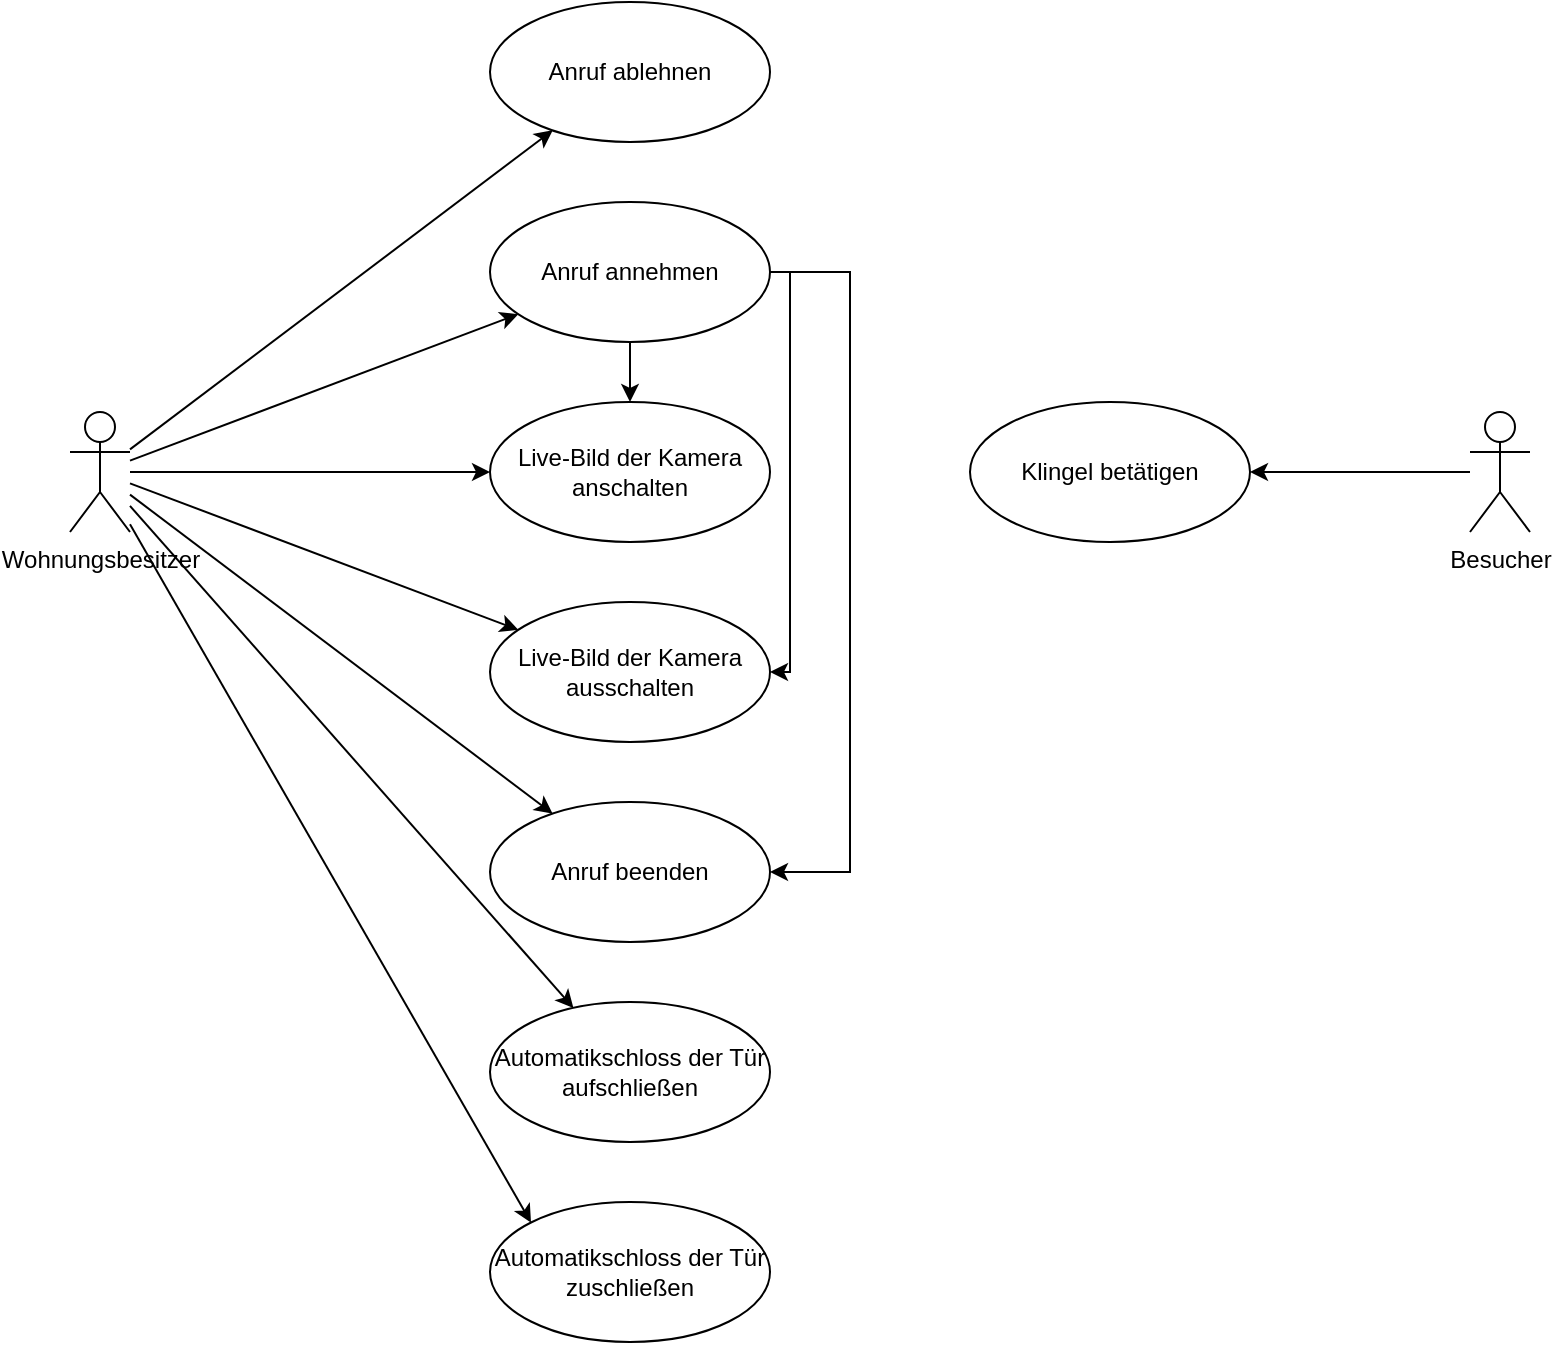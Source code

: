 <mxfile version="20.6.0" type="github" pages="4">
  <diagram id="9683CgnAG9iSsfslkuzx" name="Klingeln bei einem Mehrfamilienhaus">
    <mxGraphModel dx="1753" dy="684" grid="1" gridSize="10" guides="1" tooltips="1" connect="1" arrows="1" fold="1" page="1" pageScale="1" pageWidth="827" pageHeight="1169" math="0" shadow="0">
      <root>
        <mxCell id="0" />
        <mxCell id="1" parent="0" />
        <mxCell id="H2sUAbrCjyI3HVD_D6Cz-8" style="rounded=0;orthogonalLoop=1;jettySize=auto;html=1;" parent="1" source="H2sUAbrCjyI3HVD_D6Cz-1" target="H2sUAbrCjyI3HVD_D6Cz-3" edge="1">
          <mxGeometry relative="1" as="geometry" />
        </mxCell>
        <mxCell id="H2sUAbrCjyI3HVD_D6Cz-9" style="edgeStyle=none;rounded=0;orthogonalLoop=1;jettySize=auto;html=1;" parent="1" source="H2sUAbrCjyI3HVD_D6Cz-1" target="H2sUAbrCjyI3HVD_D6Cz-4" edge="1">
          <mxGeometry relative="1" as="geometry" />
        </mxCell>
        <mxCell id="H2sUAbrCjyI3HVD_D6Cz-10" style="edgeStyle=none;rounded=0;orthogonalLoop=1;jettySize=auto;html=1;" parent="1" source="H2sUAbrCjyI3HVD_D6Cz-1" target="H2sUAbrCjyI3HVD_D6Cz-6" edge="1">
          <mxGeometry relative="1" as="geometry" />
        </mxCell>
        <mxCell id="H2sUAbrCjyI3HVD_D6Cz-11" style="edgeStyle=none;rounded=0;orthogonalLoop=1;jettySize=auto;html=1;" parent="1" source="H2sUAbrCjyI3HVD_D6Cz-1" target="H2sUAbrCjyI3HVD_D6Cz-7" edge="1">
          <mxGeometry relative="1" as="geometry" />
        </mxCell>
        <mxCell id="H2sUAbrCjyI3HVD_D6Cz-13" style="edgeStyle=none;rounded=0;orthogonalLoop=1;jettySize=auto;html=1;" parent="1" source="H2sUAbrCjyI3HVD_D6Cz-1" target="H2sUAbrCjyI3HVD_D6Cz-5" edge="1">
          <mxGeometry relative="1" as="geometry" />
        </mxCell>
        <mxCell id="H2sUAbrCjyI3HVD_D6Cz-21" style="edgeStyle=none;rounded=0;orthogonalLoop=1;jettySize=auto;html=1;entryX=0;entryY=0;entryDx=0;entryDy=0;" parent="1" source="H2sUAbrCjyI3HVD_D6Cz-1" target="H2sUAbrCjyI3HVD_D6Cz-20" edge="1">
          <mxGeometry relative="1" as="geometry" />
        </mxCell>
        <mxCell id="9yt23cUk8mRBP5bSDofl-4" style="rounded=0;orthogonalLoop=1;jettySize=auto;html=1;" parent="1" source="H2sUAbrCjyI3HVD_D6Cz-1" target="9yt23cUk8mRBP5bSDofl-1" edge="1">
          <mxGeometry relative="1" as="geometry" />
        </mxCell>
        <mxCell id="H2sUAbrCjyI3HVD_D6Cz-1" value="Wohnungsbesitzer" style="shape=umlActor;verticalLabelPosition=bottom;verticalAlign=top;html=1;" parent="1" vertex="1">
          <mxGeometry x="40" y="295" width="30" height="60" as="geometry" />
        </mxCell>
        <mxCell id="H2sUAbrCjyI3HVD_D6Cz-19" style="edgeStyle=none;rounded=0;orthogonalLoop=1;jettySize=auto;html=1;" parent="1" source="H2sUAbrCjyI3HVD_D6Cz-2" target="H2sUAbrCjyI3HVD_D6Cz-17" edge="1">
          <mxGeometry relative="1" as="geometry" />
        </mxCell>
        <mxCell id="H2sUAbrCjyI3HVD_D6Cz-2" value="Besucher" style="shape=umlActor;verticalLabelPosition=bottom;verticalAlign=top;html=1;" parent="1" vertex="1">
          <mxGeometry x="740" y="295" width="30" height="60" as="geometry" />
        </mxCell>
        <mxCell id="7n0-RG5vhHjVjFanLFle-1" style="edgeStyle=none;rounded=0;orthogonalLoop=1;jettySize=auto;html=1;" parent="1" source="H2sUAbrCjyI3HVD_D6Cz-3" target="H2sUAbrCjyI3HVD_D6Cz-6" edge="1">
          <mxGeometry relative="1" as="geometry" />
        </mxCell>
        <mxCell id="7n0-RG5vhHjVjFanLFle-2" style="edgeStyle=orthogonalEdgeStyle;rounded=0;orthogonalLoop=1;jettySize=auto;html=1;" parent="1" source="H2sUAbrCjyI3HVD_D6Cz-3" target="H2sUAbrCjyI3HVD_D6Cz-7" edge="1">
          <mxGeometry relative="1" as="geometry">
            <Array as="points">
              <mxPoint x="400" y="225" />
              <mxPoint x="400" y="425" />
            </Array>
          </mxGeometry>
        </mxCell>
        <mxCell id="9yt23cUk8mRBP5bSDofl-3" style="edgeStyle=orthogonalEdgeStyle;rounded=0;orthogonalLoop=1;jettySize=auto;html=1;" parent="1" source="H2sUAbrCjyI3HVD_D6Cz-3" target="9yt23cUk8mRBP5bSDofl-1" edge="1">
          <mxGeometry relative="1" as="geometry">
            <Array as="points">
              <mxPoint x="430" y="225" />
              <mxPoint x="430" y="525" />
            </Array>
          </mxGeometry>
        </mxCell>
        <mxCell id="H2sUAbrCjyI3HVD_D6Cz-3" value="Anruf annehmen" style="ellipse;whiteSpace=wrap;html=1;" parent="1" vertex="1">
          <mxGeometry x="250" y="190" width="140" height="70" as="geometry" />
        </mxCell>
        <mxCell id="H2sUAbrCjyI3HVD_D6Cz-4" value="Anruf ablehnen" style="ellipse;whiteSpace=wrap;html=1;" parent="1" vertex="1">
          <mxGeometry x="250" y="90" width="140" height="70" as="geometry" />
        </mxCell>
        <mxCell id="H2sUAbrCjyI3HVD_D6Cz-5" value="Automatikschloss der Tür aufschließen" style="ellipse;whiteSpace=wrap;html=1;" parent="1" vertex="1">
          <mxGeometry x="250" y="590" width="140" height="70" as="geometry" />
        </mxCell>
        <mxCell id="H2sUAbrCjyI3HVD_D6Cz-6" value="Live-Bild der Kamera anschalten" style="ellipse;whiteSpace=wrap;html=1;" parent="1" vertex="1">
          <mxGeometry x="250" y="290" width="140" height="70" as="geometry" />
        </mxCell>
        <mxCell id="H2sUAbrCjyI3HVD_D6Cz-7" value="Live-Bild der Kamera ausschalten" style="ellipse;whiteSpace=wrap;html=1;" parent="1" vertex="1">
          <mxGeometry x="250" y="390" width="140" height="70" as="geometry" />
        </mxCell>
        <mxCell id="H2sUAbrCjyI3HVD_D6Cz-17" value="Klingel betätigen" style="ellipse;whiteSpace=wrap;html=1;" parent="1" vertex="1">
          <mxGeometry x="490" y="290" width="140" height="70" as="geometry" />
        </mxCell>
        <mxCell id="H2sUAbrCjyI3HVD_D6Cz-20" value="Automatikschloss der Tür zuschließen" style="ellipse;whiteSpace=wrap;html=1;" parent="1" vertex="1">
          <mxGeometry x="250" y="690" width="140" height="70" as="geometry" />
        </mxCell>
        <mxCell id="9yt23cUk8mRBP5bSDofl-1" value="Anruf beenden" style="ellipse;whiteSpace=wrap;html=1;" parent="1" vertex="1">
          <mxGeometry x="250" y="490" width="140" height="70" as="geometry" />
        </mxCell>
      </root>
    </mxGraphModel>
  </diagram>
  <diagram id="JxEIH-Uk0lNDoZk8EkzT" name="Vandalismus">
    <mxGraphModel dx="1490" dy="581" grid="1" gridSize="10" guides="1" tooltips="1" connect="1" arrows="1" fold="1" page="1" pageScale="1" pageWidth="827" pageHeight="1169" math="0" shadow="0">
      <root>
        <mxCell id="0" />
        <mxCell id="1" parent="0" />
        <mxCell id="zpUe-gpLJ5Kz6TNS0Bf4-2" style="edgeStyle=none;rounded=0;orthogonalLoop=1;jettySize=auto;html=1;" parent="1" source="NY1Xv3dAFsydf8nAv5eL-1" target="zpUe-gpLJ5Kz6TNS0Bf4-1" edge="1">
          <mxGeometry relative="1" as="geometry" />
        </mxCell>
        <mxCell id="NY1Xv3dAFsydf8nAv5eL-1" value="Hausverwalter" style="shape=umlActor;verticalLabelPosition=bottom;verticalAlign=top;html=1;" parent="1" vertex="1">
          <mxGeometry x="60" y="275" width="30" height="60" as="geometry" />
        </mxCell>
        <mxCell id="zpUe-gpLJ5Kz6TNS0Bf4-1" value="Aufgezeichnetes Videomaterial einsehen" style="ellipse;whiteSpace=wrap;html=1;" parent="1" vertex="1">
          <mxGeometry x="190" y="270" width="140" height="70" as="geometry" />
        </mxCell>
      </root>
    </mxGraphModel>
  </diagram>
  <diagram id="DC1BSAgUDb4t2_rW9QcT" name="Industrieanlage reparieren">
    <mxGraphModel dx="1753" dy="684" grid="1" gridSize="10" guides="1" tooltips="1" connect="1" arrows="1" fold="1" page="1" pageScale="1" pageWidth="827" pageHeight="1169" math="0" shadow="0">
      <root>
        <mxCell id="0" />
        <mxCell id="1" parent="0" />
        <mxCell id="pZJmo8JlD3yYk8fXAs_a-1" style="edgeStyle=orthogonalEdgeStyle;rounded=0;orthogonalLoop=1;jettySize=auto;html=1;entryX=1;entryY=0.5;entryDx=0;entryDy=0;exitX=1;exitY=0.5;exitDx=0;exitDy=0;" edge="1" parent="1" source="X-M2JpFEYGyv65lq07dr-2" target="K_--6l42lXjtmq69ku_P-1">
          <mxGeometry relative="1" as="geometry">
            <Array as="points">
              <mxPoint x="470" y="655" />
              <mxPoint x="470" y="155" />
            </Array>
          </mxGeometry>
        </mxCell>
        <mxCell id="X-M2JpFEYGyv65lq07dr-2" value="Anruf weiterleiten" style="ellipse;whiteSpace=wrap;html=1;" parent="1" vertex="1">
          <mxGeometry x="300" y="620" width="140" height="70" as="geometry" />
        </mxCell>
        <mxCell id="KxeY4YuqUHuB_UMcK9AJ-7" style="edgeStyle=orthogonalEdgeStyle;rounded=0;orthogonalLoop=1;jettySize=auto;html=1;" parent="1" source="naO0QrR7ccBmNV11BkrM-1" target="KxeY4YuqUHuB_UMcK9AJ-4" edge="1">
          <mxGeometry relative="1" as="geometry">
            <Array as="points">
              <mxPoint x="280" y="755" />
              <mxPoint x="280" y="455" />
            </Array>
          </mxGeometry>
        </mxCell>
        <mxCell id="KxeY4YuqUHuB_UMcK9AJ-8" style="edgeStyle=orthogonalEdgeStyle;rounded=0;orthogonalLoop=1;jettySize=auto;html=1;" parent="1" source="naO0QrR7ccBmNV11BkrM-1" target="KxeY4YuqUHuB_UMcK9AJ-3" edge="1">
          <mxGeometry relative="1" as="geometry">
            <Array as="points">
              <mxPoint x="260" y="755" />
              <mxPoint x="260" y="355" />
            </Array>
          </mxGeometry>
        </mxCell>
        <mxCell id="1OUGvyOp0VnbtjsXrxqf-1" style="edgeStyle=orthogonalEdgeStyle;rounded=0;orthogonalLoop=1;jettySize=auto;html=1;" parent="1" source="naO0QrR7ccBmNV11BkrM-1" target="naO0QrR7ccBmNV11BkrM-3" edge="1">
          <mxGeometry relative="1" as="geometry">
            <Array as="points">
              <mxPoint x="290" y="755" />
              <mxPoint x="290" y="555" />
            </Array>
          </mxGeometry>
        </mxCell>
        <mxCell id="naO0QrR7ccBmNV11BkrM-1" value="Anruf annehmen" style="ellipse;whiteSpace=wrap;html=1;" parent="1" vertex="1">
          <mxGeometry x="300" y="720" width="140" height="70" as="geometry" />
        </mxCell>
        <mxCell id="naO0QrR7ccBmNV11BkrM-2" value="Anruf ablehnen" style="ellipse;whiteSpace=wrap;html=1;" parent="1" vertex="1">
          <mxGeometry x="300" y="820" width="140" height="70" as="geometry" />
        </mxCell>
        <mxCell id="naO0QrR7ccBmNV11BkrM-3" value="Anruf beenden" style="ellipse;whiteSpace=wrap;html=1;" parent="1" vertex="1">
          <mxGeometry x="300" y="520" width="140" height="70" as="geometry" />
        </mxCell>
        <mxCell id="wXhkDM2_RsmrbqnzqRcJ-8" style="edgeStyle=none;rounded=0;orthogonalLoop=1;jettySize=auto;html=1;" parent="1" source="wXhkDM2_RsmrbqnzqRcJ-1" target="naO0QrR7ccBmNV11BkrM-3" edge="1">
          <mxGeometry relative="1" as="geometry" />
        </mxCell>
        <mxCell id="KxeY4YuqUHuB_UMcK9AJ-5" style="edgeStyle=none;rounded=0;orthogonalLoop=1;jettySize=auto;html=1;" parent="1" source="wXhkDM2_RsmrbqnzqRcJ-1" target="KxeY4YuqUHuB_UMcK9AJ-3" edge="1">
          <mxGeometry relative="1" as="geometry" />
        </mxCell>
        <mxCell id="KxeY4YuqUHuB_UMcK9AJ-6" style="edgeStyle=none;rounded=0;orthogonalLoop=1;jettySize=auto;html=1;" parent="1" source="wXhkDM2_RsmrbqnzqRcJ-1" target="KxeY4YuqUHuB_UMcK9AJ-4" edge="1">
          <mxGeometry relative="1" as="geometry" />
        </mxCell>
        <mxCell id="K_--6l42lXjtmq69ku_P-3" style="rounded=0;orthogonalLoop=1;jettySize=auto;html=1;" parent="1" source="wXhkDM2_RsmrbqnzqRcJ-1" target="K_--6l42lXjtmq69ku_P-2" edge="1">
          <mxGeometry relative="1" as="geometry" />
        </mxCell>
        <mxCell id="K_--6l42lXjtmq69ku_P-4" style="edgeStyle=none;rounded=0;orthogonalLoop=1;jettySize=auto;html=1;" parent="1" source="wXhkDM2_RsmrbqnzqRcJ-1" target="K_--6l42lXjtmq69ku_P-1" edge="1">
          <mxGeometry relative="1" as="geometry" />
        </mxCell>
        <mxCell id="wXhkDM2_RsmrbqnzqRcJ-1" value="Industrie-Mitarbeiter" style="shape=umlActor;verticalLabelPosition=bottom;verticalAlign=top;html=1;" parent="1" vertex="1">
          <mxGeometry x="70" y="385" width="30" height="60" as="geometry" />
        </mxCell>
        <mxCell id="wXhkDM2_RsmrbqnzqRcJ-4" style="edgeStyle=none;rounded=0;orthogonalLoop=1;jettySize=auto;html=1;" parent="1" source="wXhkDM2_RsmrbqnzqRcJ-3" target="X-M2JpFEYGyv65lq07dr-2" edge="1">
          <mxGeometry relative="1" as="geometry" />
        </mxCell>
        <mxCell id="wXhkDM2_RsmrbqnzqRcJ-5" style="edgeStyle=none;rounded=0;orthogonalLoop=1;jettySize=auto;html=1;entryX=1;entryY=0.5;entryDx=0;entryDy=0;" parent="1" source="wXhkDM2_RsmrbqnzqRcJ-3" target="naO0QrR7ccBmNV11BkrM-3" edge="1">
          <mxGeometry relative="1" as="geometry" />
        </mxCell>
        <mxCell id="wXhkDM2_RsmrbqnzqRcJ-6" style="edgeStyle=none;rounded=0;orthogonalLoop=1;jettySize=auto;html=1;" parent="1" source="wXhkDM2_RsmrbqnzqRcJ-3" target="naO0QrR7ccBmNV11BkrM-1" edge="1">
          <mxGeometry relative="1" as="geometry" />
        </mxCell>
        <mxCell id="wXhkDM2_RsmrbqnzqRcJ-7" style="edgeStyle=none;rounded=0;orthogonalLoop=1;jettySize=auto;html=1;" parent="1" source="wXhkDM2_RsmrbqnzqRcJ-3" target="naO0QrR7ccBmNV11BkrM-2" edge="1">
          <mxGeometry relative="1" as="geometry" />
        </mxCell>
        <mxCell id="wXhkDM2_RsmrbqnzqRcJ-3" value="Reparatur-Mitarbeiter" style="shape=umlActor;verticalLabelPosition=bottom;verticalAlign=top;html=1;" parent="1" vertex="1">
          <mxGeometry x="650" y="660" width="30" height="60" as="geometry" />
        </mxCell>
        <mxCell id="KxeY4YuqUHuB_UMcK9AJ-3" value="Bildschirmfreigabe starten" style="ellipse;whiteSpace=wrap;html=1;" parent="1" vertex="1">
          <mxGeometry x="300" y="320" width="140" height="70" as="geometry" />
        </mxCell>
        <mxCell id="KxeY4YuqUHuB_UMcK9AJ-4" value="Bildschirmfreigabe stoppen" style="ellipse;whiteSpace=wrap;html=1;" parent="1" vertex="1">
          <mxGeometry x="300" y="420" width="140" height="70" as="geometry" />
        </mxCell>
        <mxCell id="uhVxTOPtJ2M5VANh4xEp-1" style="edgeStyle=orthogonalEdgeStyle;rounded=0;orthogonalLoop=1;jettySize=auto;html=1;" edge="1" parent="1" source="K_--6l42lXjtmq69ku_P-1" target="K_--6l42lXjtmq69ku_P-2">
          <mxGeometry relative="1" as="geometry" />
        </mxCell>
        <mxCell id="K_--6l42lXjtmq69ku_P-1" value="Kontakt suchen und auswählen" style="ellipse;whiteSpace=wrap;html=1;" parent="1" vertex="1">
          <mxGeometry x="300" y="120" width="140" height="70" as="geometry" />
        </mxCell>
        <mxCell id="K_--6l42lXjtmq69ku_P-2" value="Kontakt anrufen" style="ellipse;whiteSpace=wrap;html=1;" parent="1" vertex="1">
          <mxGeometry x="300" y="220" width="140" height="70" as="geometry" />
        </mxCell>
      </root>
    </mxGraphModel>
  </diagram>
  <diagram id="wNCC-YN0mPjggOWZhk0P" name="Zimmerservice">
    <mxGraphModel dx="1490" dy="581" grid="1" gridSize="10" guides="1" tooltips="1" connect="1" arrows="1" fold="1" page="1" pageScale="1" pageWidth="827" pageHeight="1169" math="0" shadow="0">
      <root>
        <mxCell id="0" />
        <mxCell id="1" parent="0" />
        <mxCell id="f4G6d4ESCpuel53y0smk-2" style="edgeStyle=none;rounded=0;orthogonalLoop=1;jettySize=auto;html=1;" parent="1" source="eITpSbHSYu2vecG4eaP6-1" target="5KBEn8xQkYRYPp7Ggdv--1" edge="1">
          <mxGeometry relative="1" as="geometry" />
        </mxCell>
        <mxCell id="f4G6d4ESCpuel53y0smk-3" style="edgeStyle=none;rounded=0;orthogonalLoop=1;jettySize=auto;html=1;" parent="1" source="eITpSbHSYu2vecG4eaP6-1" target="5KBEn8xQkYRYPp7Ggdv--2" edge="1">
          <mxGeometry relative="1" as="geometry" />
        </mxCell>
        <mxCell id="f4G6d4ESCpuel53y0smk-6" style="edgeStyle=none;rounded=0;orthogonalLoop=1;jettySize=auto;html=1;" parent="1" source="eITpSbHSYu2vecG4eaP6-1" target="f4G6d4ESCpuel53y0smk-1" edge="1">
          <mxGeometry relative="1" as="geometry" />
        </mxCell>
        <mxCell id="eITpSbHSYu2vecG4eaP6-1" value="Hotelgast" style="shape=umlActor;verticalLabelPosition=bottom;verticalAlign=top;html=1;" parent="1" vertex="1">
          <mxGeometry x="70" y="260" width="30" height="60" as="geometry" />
        </mxCell>
        <mxCell id="c8Du09bSsaoddzDz6t1H-5" style="edgeStyle=none;rounded=0;orthogonalLoop=1;jettySize=auto;html=1;" parent="1" source="orSrijJYiG3t8mVnugKc-2" target="f4G6d4ESCpuel53y0smk-1" edge="1">
          <mxGeometry relative="1" as="geometry" />
        </mxCell>
        <mxCell id="orSrijJYiG3t8mVnugKc-2" value="Anruf annehmen" style="ellipse;whiteSpace=wrap;html=1;" parent="1" vertex="1">
          <mxGeometry x="320" y="355" width="140" height="70" as="geometry" />
        </mxCell>
        <mxCell id="orSrijJYiG3t8mVnugKc-3" value="Anruf ablehnen" style="ellipse;whiteSpace=wrap;html=1;" parent="1" vertex="1">
          <mxGeometry x="320" y="455" width="140" height="70" as="geometry" />
        </mxCell>
        <mxCell id="KoupwvQdnqbXzfXtrWai-1" style="edgeStyle=orthogonalEdgeStyle;rounded=0;orthogonalLoop=1;jettySize=auto;html=1;" edge="1" parent="1" source="5KBEn8xQkYRYPp7Ggdv--1" target="5KBEn8xQkYRYPp7Ggdv--2">
          <mxGeometry relative="1" as="geometry" />
        </mxCell>
        <mxCell id="5KBEn8xQkYRYPp7Ggdv--1" value="Kontakt suchen und auswählen" style="ellipse;whiteSpace=wrap;html=1;" parent="1" vertex="1">
          <mxGeometry x="320" y="55" width="140" height="70" as="geometry" />
        </mxCell>
        <mxCell id="5KBEn8xQkYRYPp7Ggdv--2" value="Kontakt anrufen" style="ellipse;whiteSpace=wrap;html=1;" parent="1" vertex="1">
          <mxGeometry x="320" y="155" width="140" height="70" as="geometry" />
        </mxCell>
        <mxCell id="f4G6d4ESCpuel53y0smk-1" value="Anruf beenden" style="ellipse;whiteSpace=wrap;html=1;" parent="1" vertex="1">
          <mxGeometry x="320" y="255" width="140" height="70" as="geometry" />
        </mxCell>
        <mxCell id="c8Du09bSsaoddzDz6t1H-2" style="edgeStyle=none;rounded=0;orthogonalLoop=1;jettySize=auto;html=1;" parent="1" source="c8Du09bSsaoddzDz6t1H-1" target="orSrijJYiG3t8mVnugKc-3" edge="1">
          <mxGeometry relative="1" as="geometry" />
        </mxCell>
        <mxCell id="c8Du09bSsaoddzDz6t1H-3" style="edgeStyle=none;rounded=0;orthogonalLoop=1;jettySize=auto;html=1;" parent="1" source="c8Du09bSsaoddzDz6t1H-1" target="orSrijJYiG3t8mVnugKc-2" edge="1">
          <mxGeometry relative="1" as="geometry" />
        </mxCell>
        <mxCell id="c8Du09bSsaoddzDz6t1H-4" style="edgeStyle=none;rounded=0;orthogonalLoop=1;jettySize=auto;html=1;" parent="1" source="c8Du09bSsaoddzDz6t1H-1" target="f4G6d4ESCpuel53y0smk-1" edge="1">
          <mxGeometry relative="1" as="geometry" />
        </mxCell>
        <mxCell id="c8Du09bSsaoddzDz6t1H-1" value="Zimmerservice" style="shape=umlActor;verticalLabelPosition=bottom;verticalAlign=top;html=1;" parent="1" vertex="1">
          <mxGeometry x="670" y="260" width="30" height="60" as="geometry" />
        </mxCell>
      </root>
    </mxGraphModel>
  </diagram>
</mxfile>
